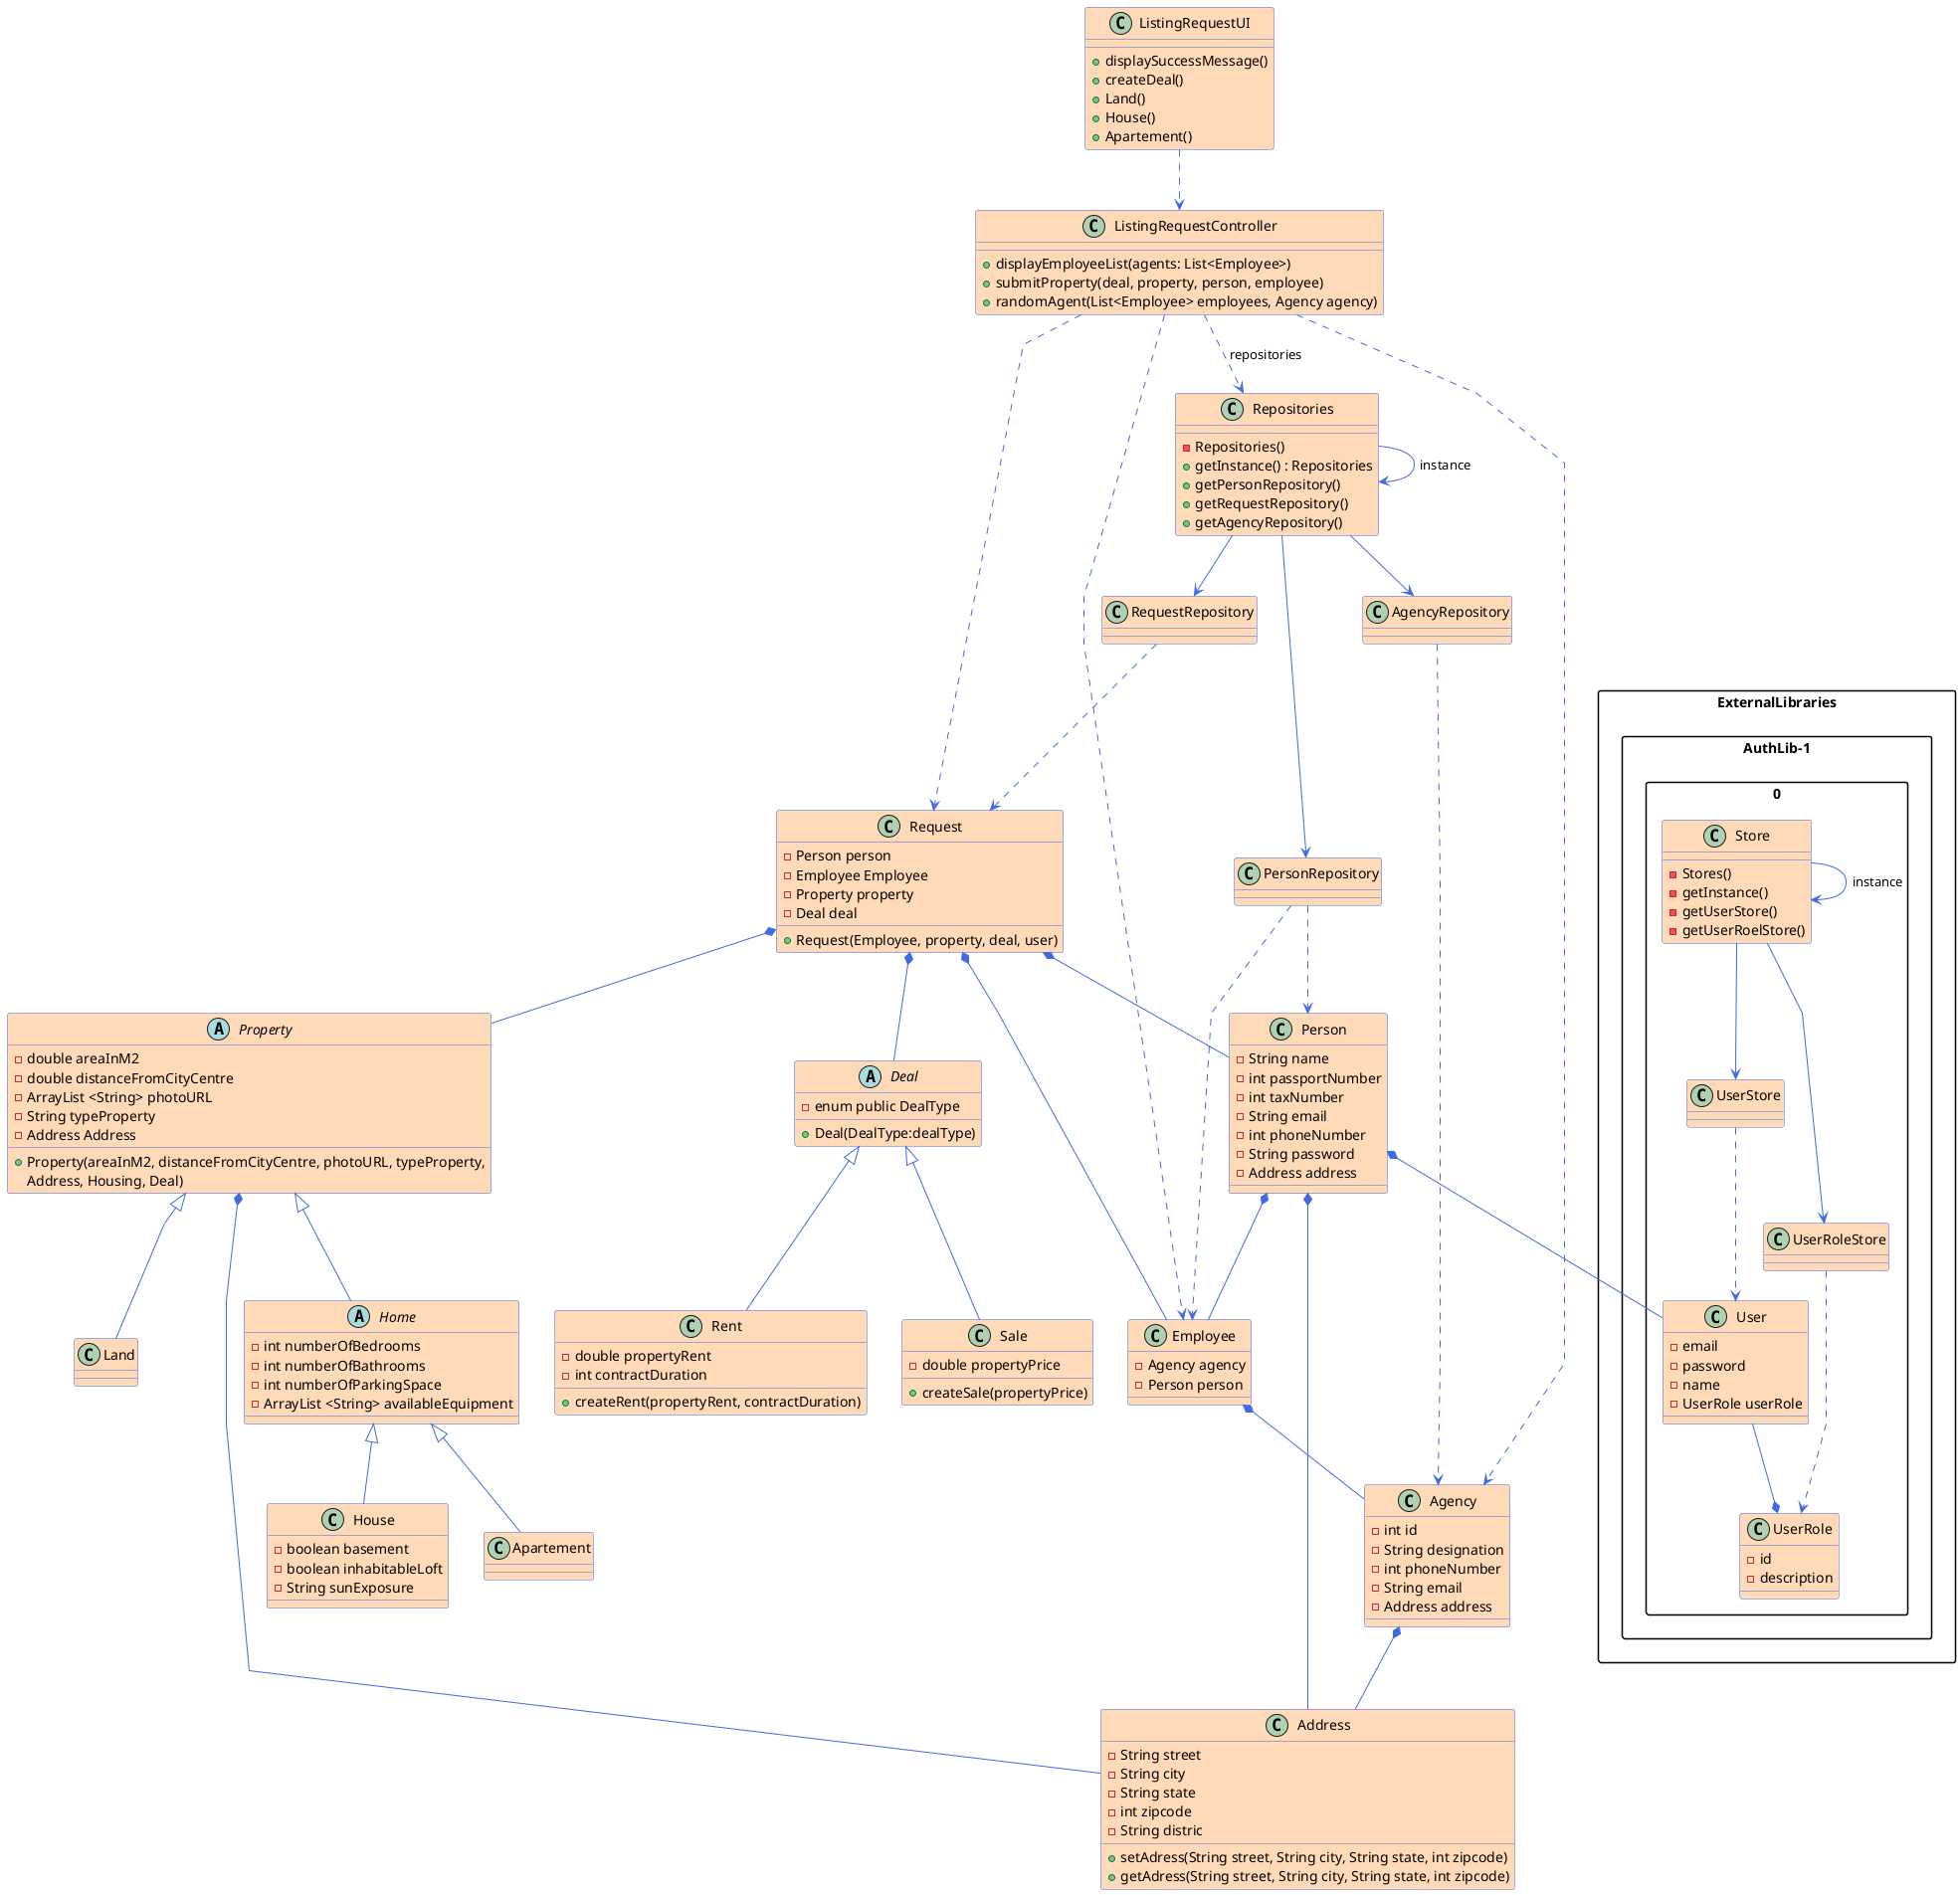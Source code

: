 @startuml
'skinparam monochrome true
skinparam packageStyle rectangle
skinparam shadowing false
skinparam linetype polyline
'skinparam linetype orto

'skinparam classAttributeIconSize 0
'---------File styling---------
skinparam class {
    BackgroundColor PeachPuff
    ArrowColor RoyalBlue
    BorderColor RoyalBlue
}
'left to right direction
'User interface'

class ListingRequestUI {
    + displaySuccessMessage()
    + createDeal()
    + Land()
    + House()
    + Apartement()
}
class ListingRequestController {
    + displayEmployeeList(agents: List<Employee>)
    + submitProperty(deal, property, person, employee) 
    + randomAgent(List<Employee> employees, Agency agency) 
}
abstract class Property {
    -double areaInM2
    -double distanceFromCityCentre
    -ArrayList <String> photoURL
    -String typeProperty
    -Address Address
    +Property(areaInM2, distanceFromCityCentre, photoURL, typeProperty,
Address, Housing, Deal)
}
abstract class Home{
    -int numberOfBedrooms
    -int numberOfBathrooms
    -int numberOfParkingSpace
    -ArrayList <String> availableEquipment
}
class House{
    - boolean basement
    - boolean inhabitableLoft
    - String sunExposure
}
class Apartement{
    
}
class Land{

}
class Address {
    - String street 
    - String city
    - String state
    - int zipcode
    - String distric
    + setAdress(String street, String city, String state, int zipcode)
    + getAdress(String street, String city, String state, int zipcode) 
}

class Repositories {
    - Repositories()
    + getInstance() : Repositories
    + getPersonRepository()
    + getRequestRepository()
    + getAgencyRepository()
}
class PersonRepository{

}
class RequestRepository{

}
class AgencyRepository{

}

class Employee{
    - Agency agency
    - Person person 
}

class Request {
    - Person person
    - Employee Employee
    - Property property
    - Deal deal
    + Request(Employee, property, deal, user)
}
abstract class Deal {
    - enum public DealType
    + Deal(DealType:dealType)
}
class Sale {
    - double propertyPrice
    + createSale(propertyPrice)
}
class Rent{
    - double propertyRent
    - int contractDuration
    + createRent(propertyRent, contractDuration)
}
class Agency{
    - int id 
    - String designation
    - int phoneNumber
    - String email
    - Address address
}
class Person{
    - String name
    - int passportNumber
    - int taxNumber
    - String email
    - int phoneNumber
    - String password
    - Address address
}
package ExternalLibraries.AuthLib-1.0{
    class UserStore {

    }
    class Store {
        -Stores()
        -getInstance()
        -getUserStore()
        -getUserRoelStore()
    }
    class User{
        -email
        -password
        -name
        -UserRole userRole
    }
    class UserRoleStore{

    }
    class UserRole{
        -id 
        -description
    }
}
'ExternalLibraries.AuthLib
Store --> Store : instance
Store --> UserStore
Store --> UserRoleStore
UserRoleStore ..> UserRole
UserStore ..> User 
User --* UserRole
'UI
ListingRequestUI ..> ListingRequestController

'Controller
ListingRequestController ..> Repositories : repositories
ListingRequestController ..> Request
ListingRequestController ..> Agency
ListingRequestController ..> Employee
'Repositories
Repositories --> Repositories : instance
Repositories --> PersonRepository
Repositories --> RequestRepository
Repositories --> AgencyRepository


AgencyRepository ..> Agency
Agency *-- Address
'Request 
RequestRepository ..> Request
Request *-- Employee
Request *-- Property
Request *-- Deal
Request *-- Person

PersonRepository ..> Employee
PersonRepository ..> Person
'Property 
Property *-- Address
Property <|-- Home
Home <|-- House
Property <|-- Land
Home <|-- Apartement

'Person

Person *-- User
Person *-- Employee
Person *-- Address

'Employee
Employee *-- Agency

'Deal
Deal <|-- Sale
Deal <|-- Rent
@enduml